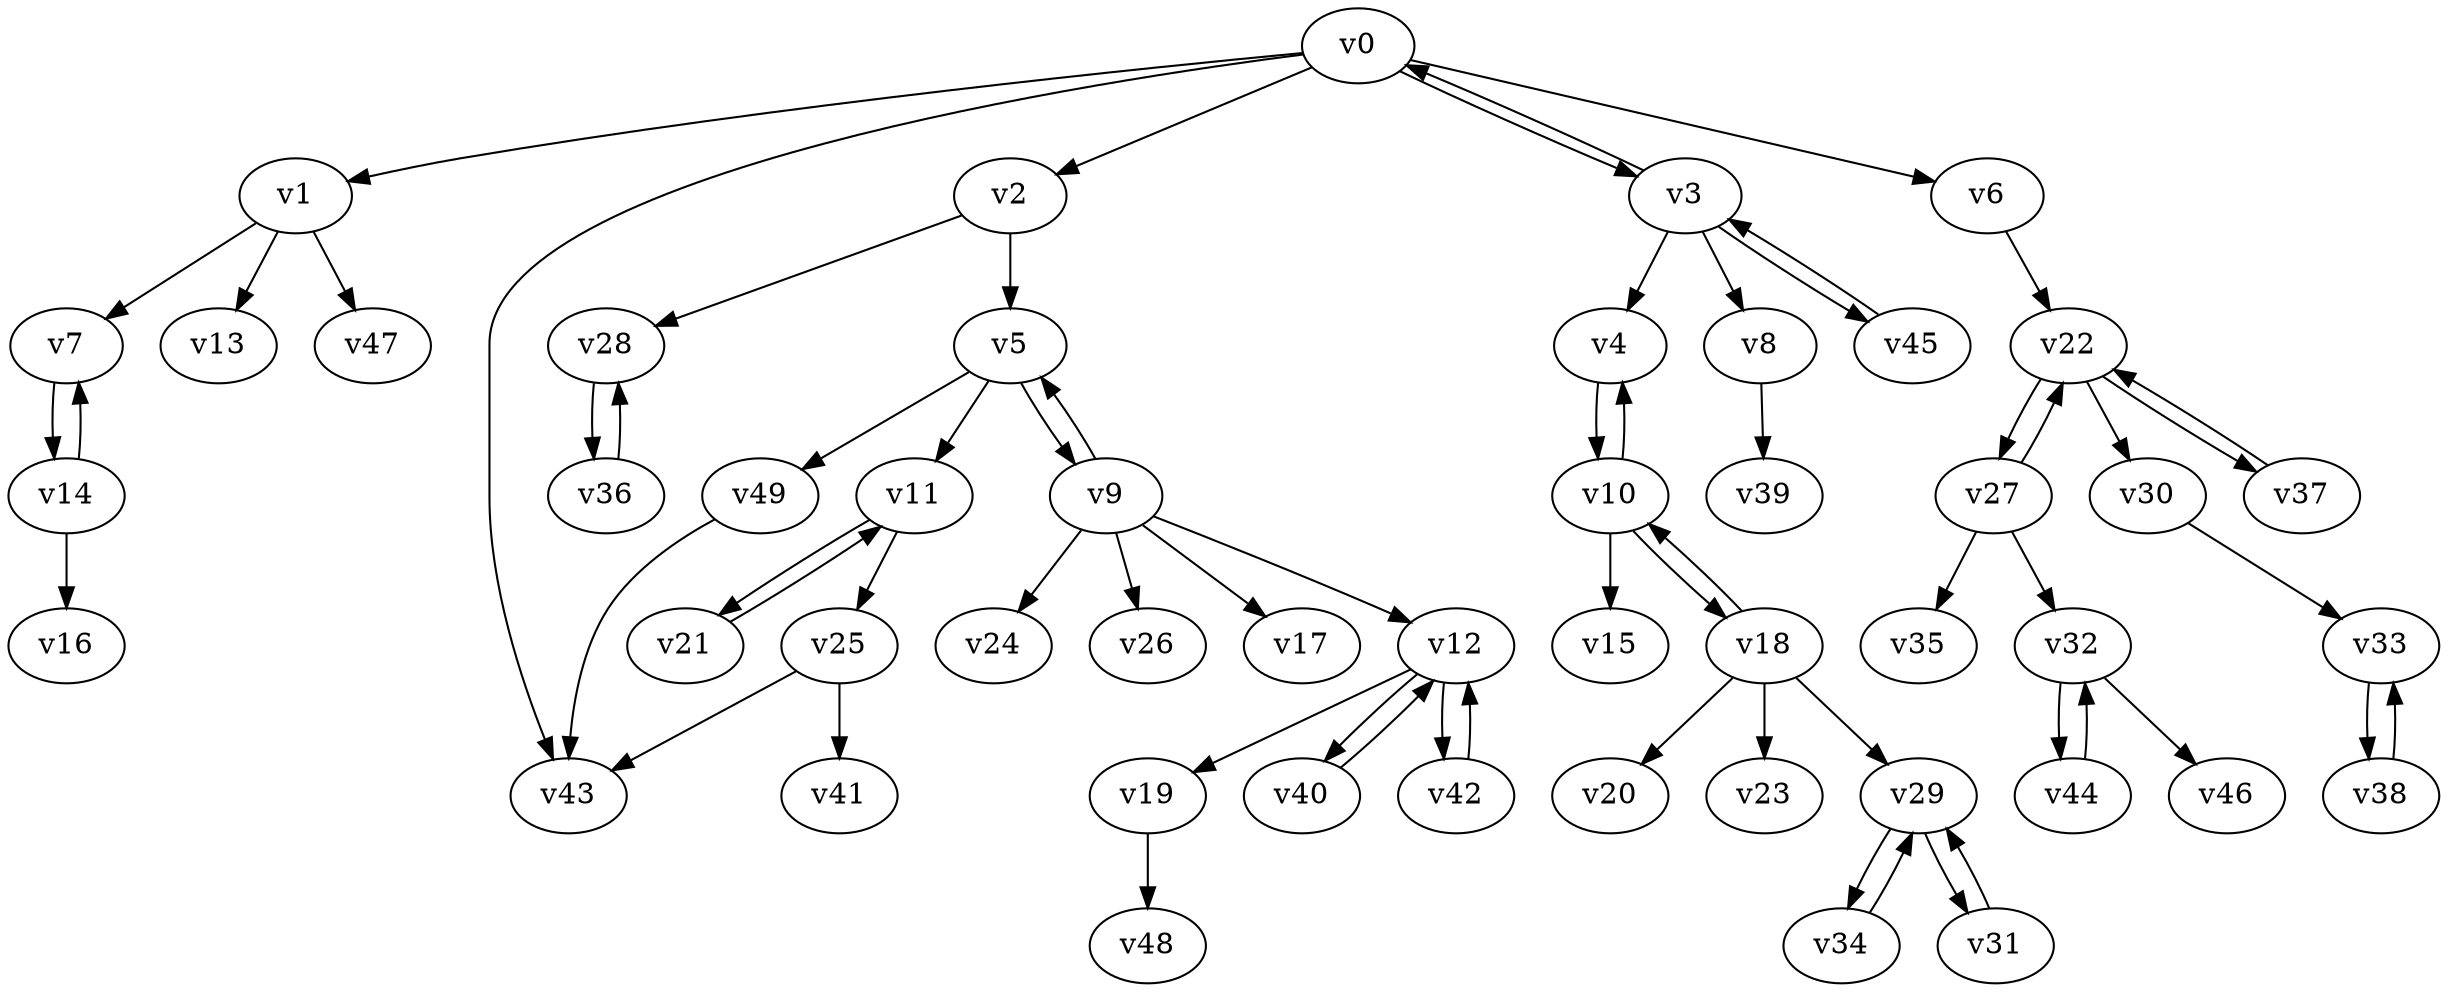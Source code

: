 digraph test069 {
    v0 [name="v0", player=0, weight=5];
    v1 [name="v1", player=1, weight=18];
    v2 [name="v2", player=0, weight=2];
    v3 [name="v3", player=1, weight=2];
    v4 [name="v4", player=0, weight=8];
    v5 [name="v5", player=1, weight=10];
    v6 [name="v6", player=0, weight=12];
    v7 [name="v7", player=1, weight=10];
    v8 [name="v8", player=0, weight=-2];
    v9 [name="v9", player=1, weight=5];
    v10 [name="v10", player=0, weight=4];
    v11 [name="v11", player=1, weight=13];
    v12 [name="v12", player=0, weight=14];
    v13 [name="v13", player=1, weight=-2];
    v14 [name="v14", player=0, weight=4];
    v15 [name="v15", player=1, weight=14];
    v16 [name="v16", player=0, weight=6];
    v17 [name="v17", player=1, weight=12];
    v18 [name="v18", player=0, weight=10];
    v19 [name="v19", player=1, weight=8];
    v20 [name="v20", player=0, weight=5];
    v21 [name="v21", player=1, weight=8];
    v22 [name="v22", player=0, weight=-3];
    v23 [name="v23", player=1, weight=6];
    v24 [name="v24", player=0, weight=7];
    v25 [name="v25", player=1, weight=2];
    v26 [name="v26", player=0, weight=12];
    v27 [name="v27", player=1, weight=3];
    v28 [name="v28", player=0, weight=0];
    v29 [name="v29", player=1, weight=13];
    v30 [name="v30", player=0, weight=17];
    v31 [name="v31", player=1, weight=14];
    v32 [name="v32", player=0, weight=18];
    v33 [name="v33", player=1, weight=3];
    v34 [name="v34", player=0, weight=4];
    v35 [name="v35", player=1, weight=2];
    v36 [name="v36", player=0, weight=12];
    v37 [name="v37", player=1, weight=2];
    v38 [name="v38", player=0, weight=7];
    v39 [name="v39", player=1, weight=2];
    v40 [name="v40", player=0, weight=4];
    v41 [name="v41", player=1, weight=5];
    v42 [name="v42", player=0, weight=3];
    v43 [name="v43", player=1, weight=7];
    v44 [name="v44", player=0, weight=6];
    v45 [name="v45", player=1, weight=2];
    v46 [name="v46", player=0, weight=-1];
    v47 [name="v47", player=1, weight=15];
    v48 [name="v48", player=0, weight=9];
    v49 [name="v49", player=1, weight=10];
    v0 -> v1;
    v0 -> v2;
    v0 -> v3;
    v3 -> v0;
    v3 -> v4;
    v2 -> v5;
    v0 -> v6;
    v1 -> v7;
    v3 -> v8;
    v5 -> v9;
    v9 -> v5;
    v4 -> v10;
    v10 -> v4;
    v5 -> v11;
    v9 -> v12;
    v1 -> v13;
    v7 -> v14;
    v14 -> v7;
    v10 -> v15;
    v14 -> v16;
    v9 -> v17;
    v10 -> v18;
    v18 -> v10;
    v12 -> v19;
    v18 -> v20;
    v11 -> v21;
    v21 -> v11;
    v6 -> v22;
    v18 -> v23;
    v9 -> v24;
    v11 -> v25;
    v9 -> v26;
    v22 -> v27;
    v27 -> v22;
    v2 -> v28;
    v18 -> v29;
    v22 -> v30;
    v29 -> v31;
    v31 -> v29;
    v27 -> v32;
    v30 -> v33;
    v29 -> v34;
    v34 -> v29;
    v27 -> v35;
    v28 -> v36;
    v36 -> v28;
    v22 -> v37;
    v37 -> v22;
    v33 -> v38;
    v38 -> v33;
    v8 -> v39;
    v12 -> v40;
    v40 -> v12;
    v25 -> v41;
    v12 -> v42;
    v42 -> v12;
    v25 -> v43;
    v32 -> v44;
    v44 -> v32;
    v3 -> v45;
    v45 -> v3;
    v32 -> v46;
    v1 -> v47;
    v19 -> v48;
    v5 -> v49;
    v49 -> v43;
    v0 -> v43;
}
